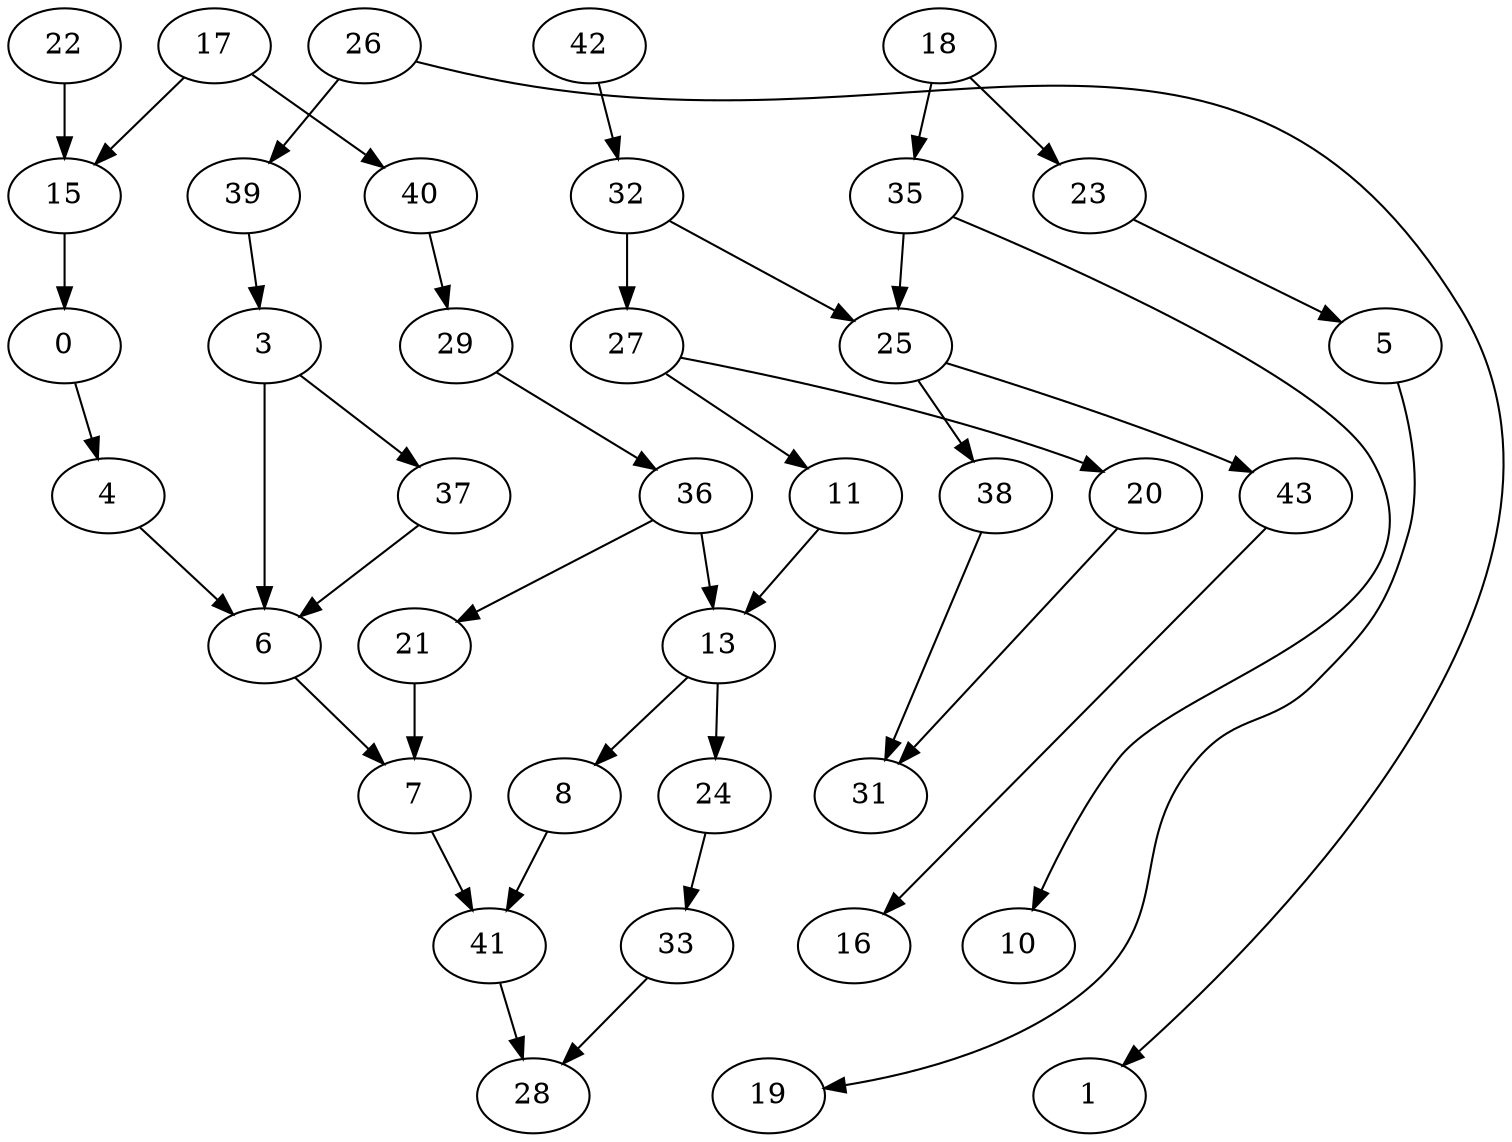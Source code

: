 digraph G {
    0;
    4;
    6;
    7;
    41;
    28;
    17;
    15;
    40;
    29;
    36;
    22;
    13;
    21;
    8;
    24;
    3;
    37;
    5;
    19;
    18;
    23;
    35;
    25;
    10;
    38;
    43;
    42;
    32;
    27;
    11;
    20;
    31;
    16;
    33;
    26;
    1;
    39;
    0 -> 4 [weight=0];
    4 -> 6 [weight=0];
    6 -> 7 [weight=0];
    7 -> 41 [weight=0];
    41 -> 28 [weight=0];
    17 -> 15 [weight=0];
    17 -> 40 [weight=0];
    15 -> 0 [weight=0];
    40 -> 29 [weight=0];
    29 -> 36 [weight=0];
    36 -> 13 [weight=0];
    36 -> 21 [weight=0];
    22 -> 15 [weight=0];
    13 -> 8 [weight=0];
    13 -> 24 [weight=0];
    21 -> 7 [weight=1];
    8 -> 41 [weight=0];
    24 -> 33 [weight=0];
    3 -> 6 [weight=1];
    3 -> 37 [weight=0];
    37 -> 6 [weight=0];
    5 -> 19 [weight=0];
    18 -> 23 [weight=0];
    18 -> 35 [weight=0];
    23 -> 5 [weight=0];
    35 -> 25 [weight=0];
    35 -> 10 [weight=0];
    25 -> 38 [weight=0];
    25 -> 43 [weight=0];
    38 -> 31 [weight=0];
    43 -> 16 [weight=0];
    42 -> 32 [weight=0];
    32 -> 25 [weight=0];
    32 -> 27 [weight=1];
    27 -> 11 [weight=0];
    27 -> 20 [weight=0];
    11 -> 13 [weight=0];
    20 -> 31 [weight=0];
    33 -> 28 [weight=0];
    26 -> 1 [weight=0];
    26 -> 39 [weight=0];
    39 -> 3 [weight=0];
}
